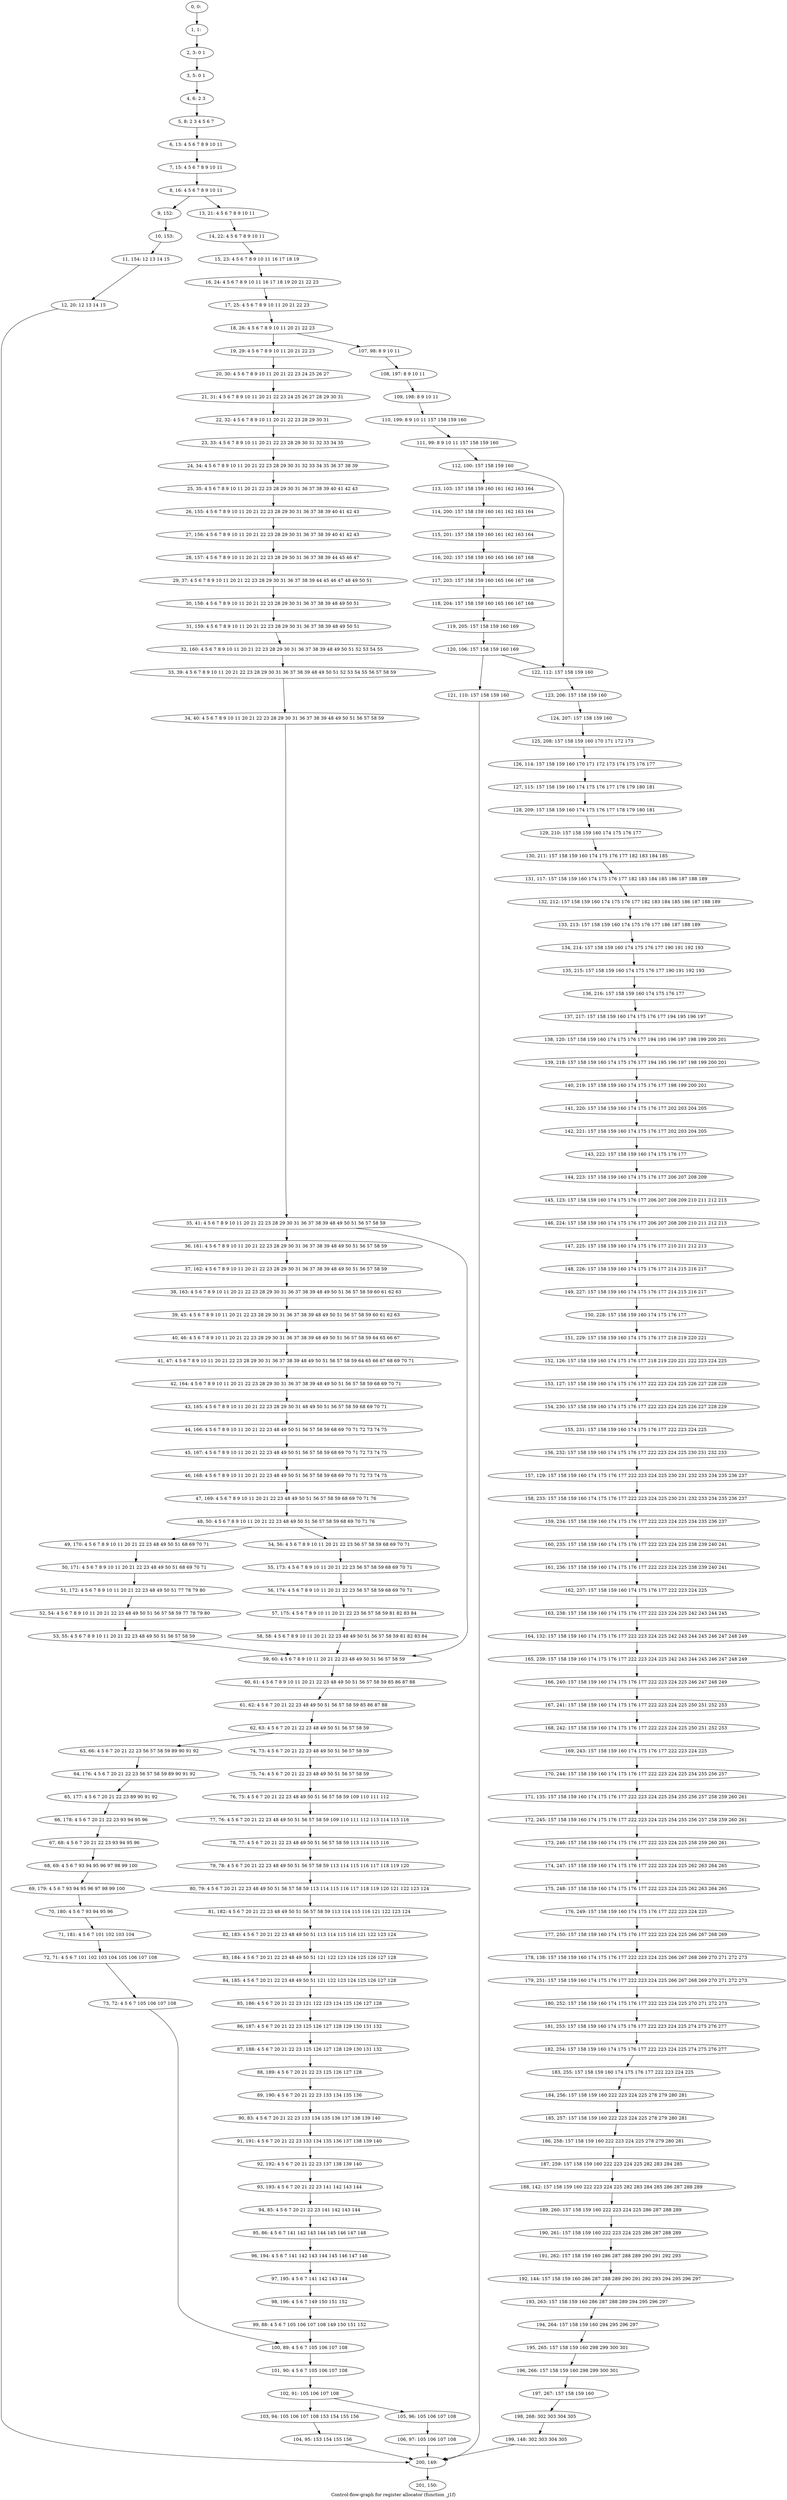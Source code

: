 digraph G {
graph [label="Control-flow-graph for register allocator (function _j1f)"]
0[label="0, 0: "];
1[label="1, 1: "];
2[label="2, 3: 0 1 "];
3[label="3, 5: 0 1 "];
4[label="4, 6: 2 3 "];
5[label="5, 8: 2 3 4 5 6 7 "];
6[label="6, 13: 4 5 6 7 8 9 10 11 "];
7[label="7, 15: 4 5 6 7 8 9 10 11 "];
8[label="8, 16: 4 5 6 7 8 9 10 11 "];
9[label="9, 152: "];
10[label="10, 153: "];
11[label="11, 154: 12 13 14 15 "];
12[label="12, 20: 12 13 14 15 "];
13[label="13, 21: 4 5 6 7 8 9 10 11 "];
14[label="14, 22: 4 5 6 7 8 9 10 11 "];
15[label="15, 23: 4 5 6 7 8 9 10 11 16 17 18 19 "];
16[label="16, 24: 4 5 6 7 8 9 10 11 16 17 18 19 20 21 22 23 "];
17[label="17, 25: 4 5 6 7 8 9 10 11 20 21 22 23 "];
18[label="18, 26: 4 5 6 7 8 9 10 11 20 21 22 23 "];
19[label="19, 29: 4 5 6 7 8 9 10 11 20 21 22 23 "];
20[label="20, 30: 4 5 6 7 8 9 10 11 20 21 22 23 24 25 26 27 "];
21[label="21, 31: 4 5 6 7 8 9 10 11 20 21 22 23 24 25 26 27 28 29 30 31 "];
22[label="22, 32: 4 5 6 7 8 9 10 11 20 21 22 23 28 29 30 31 "];
23[label="23, 33: 4 5 6 7 8 9 10 11 20 21 22 23 28 29 30 31 32 33 34 35 "];
24[label="24, 34: 4 5 6 7 8 9 10 11 20 21 22 23 28 29 30 31 32 33 34 35 36 37 38 39 "];
25[label="25, 35: 4 5 6 7 8 9 10 11 20 21 22 23 28 29 30 31 36 37 38 39 40 41 42 43 "];
26[label="26, 155: 4 5 6 7 8 9 10 11 20 21 22 23 28 29 30 31 36 37 38 39 40 41 42 43 "];
27[label="27, 156: 4 5 6 7 8 9 10 11 20 21 22 23 28 29 30 31 36 37 38 39 40 41 42 43 "];
28[label="28, 157: 4 5 6 7 8 9 10 11 20 21 22 23 28 29 30 31 36 37 38 39 44 45 46 47 "];
29[label="29, 37: 4 5 6 7 8 9 10 11 20 21 22 23 28 29 30 31 36 37 38 39 44 45 46 47 48 49 50 51 "];
30[label="30, 158: 4 5 6 7 8 9 10 11 20 21 22 23 28 29 30 31 36 37 38 39 48 49 50 51 "];
31[label="31, 159: 4 5 6 7 8 9 10 11 20 21 22 23 28 29 30 31 36 37 38 39 48 49 50 51 "];
32[label="32, 160: 4 5 6 7 8 9 10 11 20 21 22 23 28 29 30 31 36 37 38 39 48 49 50 51 52 53 54 55 "];
33[label="33, 39: 4 5 6 7 8 9 10 11 20 21 22 23 28 29 30 31 36 37 38 39 48 49 50 51 52 53 54 55 56 57 58 59 "];
34[label="34, 40: 4 5 6 7 8 9 10 11 20 21 22 23 28 29 30 31 36 37 38 39 48 49 50 51 56 57 58 59 "];
35[label="35, 41: 4 5 6 7 8 9 10 11 20 21 22 23 28 29 30 31 36 37 38 39 48 49 50 51 56 57 58 59 "];
36[label="36, 161: 4 5 6 7 8 9 10 11 20 21 22 23 28 29 30 31 36 37 38 39 48 49 50 51 56 57 58 59 "];
37[label="37, 162: 4 5 6 7 8 9 10 11 20 21 22 23 28 29 30 31 36 37 38 39 48 49 50 51 56 57 58 59 "];
38[label="38, 163: 4 5 6 7 8 9 10 11 20 21 22 23 28 29 30 31 36 37 38 39 48 49 50 51 56 57 58 59 60 61 62 63 "];
39[label="39, 45: 4 5 6 7 8 9 10 11 20 21 22 23 28 29 30 31 36 37 38 39 48 49 50 51 56 57 58 59 60 61 62 63 "];
40[label="40, 46: 4 5 6 7 8 9 10 11 20 21 22 23 28 29 30 31 36 37 38 39 48 49 50 51 56 57 58 59 64 65 66 67 "];
41[label="41, 47: 4 5 6 7 8 9 10 11 20 21 22 23 28 29 30 31 36 37 38 39 48 49 50 51 56 57 58 59 64 65 66 67 68 69 70 71 "];
42[label="42, 164: 4 5 6 7 8 9 10 11 20 21 22 23 28 29 30 31 36 37 38 39 48 49 50 51 56 57 58 59 68 69 70 71 "];
43[label="43, 165: 4 5 6 7 8 9 10 11 20 21 22 23 28 29 30 31 48 49 50 51 56 57 58 59 68 69 70 71 "];
44[label="44, 166: 4 5 6 7 8 9 10 11 20 21 22 23 48 49 50 51 56 57 58 59 68 69 70 71 72 73 74 75 "];
45[label="45, 167: 4 5 6 7 8 9 10 11 20 21 22 23 48 49 50 51 56 57 58 59 68 69 70 71 72 73 74 75 "];
46[label="46, 168: 4 5 6 7 8 9 10 11 20 21 22 23 48 49 50 51 56 57 58 59 68 69 70 71 72 73 74 75 "];
47[label="47, 169: 4 5 6 7 8 9 10 11 20 21 22 23 48 49 50 51 56 57 58 59 68 69 70 71 76 "];
48[label="48, 50: 4 5 6 7 8 9 10 11 20 21 22 23 48 49 50 51 56 57 58 59 68 69 70 71 76 "];
49[label="49, 170: 4 5 6 7 8 9 10 11 20 21 22 23 48 49 50 51 68 69 70 71 "];
50[label="50, 171: 4 5 6 7 8 9 10 11 20 21 22 23 48 49 50 51 68 69 70 71 "];
51[label="51, 172: 4 5 6 7 8 9 10 11 20 21 22 23 48 49 50 51 77 78 79 80 "];
52[label="52, 54: 4 5 6 7 8 9 10 11 20 21 22 23 48 49 50 51 56 57 58 59 77 78 79 80 "];
53[label="53, 55: 4 5 6 7 8 9 10 11 20 21 22 23 48 49 50 51 56 57 58 59 "];
54[label="54, 56: 4 5 6 7 8 9 10 11 20 21 22 23 56 57 58 59 68 69 70 71 "];
55[label="55, 173: 4 5 6 7 8 9 10 11 20 21 22 23 56 57 58 59 68 69 70 71 "];
56[label="56, 174: 4 5 6 7 8 9 10 11 20 21 22 23 56 57 58 59 68 69 70 71 "];
57[label="57, 175: 4 5 6 7 8 9 10 11 20 21 22 23 56 57 58 59 81 82 83 84 "];
58[label="58, 58: 4 5 6 7 8 9 10 11 20 21 22 23 48 49 50 51 56 57 58 59 81 82 83 84 "];
59[label="59, 60: 4 5 6 7 8 9 10 11 20 21 22 23 48 49 50 51 56 57 58 59 "];
60[label="60, 61: 4 5 6 7 8 9 10 11 20 21 22 23 48 49 50 51 56 57 58 59 85 86 87 88 "];
61[label="61, 62: 4 5 6 7 20 21 22 23 48 49 50 51 56 57 58 59 85 86 87 88 "];
62[label="62, 63: 4 5 6 7 20 21 22 23 48 49 50 51 56 57 58 59 "];
63[label="63, 66: 4 5 6 7 20 21 22 23 56 57 58 59 89 90 91 92 "];
64[label="64, 176: 4 5 6 7 20 21 22 23 56 57 58 59 89 90 91 92 "];
65[label="65, 177: 4 5 6 7 20 21 22 23 89 90 91 92 "];
66[label="66, 178: 4 5 6 7 20 21 22 23 93 94 95 96 "];
67[label="67, 68: 4 5 6 7 20 21 22 23 93 94 95 96 "];
68[label="68, 69: 4 5 6 7 93 94 95 96 97 98 99 100 "];
69[label="69, 179: 4 5 6 7 93 94 95 96 97 98 99 100 "];
70[label="70, 180: 4 5 6 7 93 94 95 96 "];
71[label="71, 181: 4 5 6 7 101 102 103 104 "];
72[label="72, 71: 4 5 6 7 101 102 103 104 105 106 107 108 "];
73[label="73, 72: 4 5 6 7 105 106 107 108 "];
74[label="74, 73: 4 5 6 7 20 21 22 23 48 49 50 51 56 57 58 59 "];
75[label="75, 74: 4 5 6 7 20 21 22 23 48 49 50 51 56 57 58 59 "];
76[label="76, 75: 4 5 6 7 20 21 22 23 48 49 50 51 56 57 58 59 109 110 111 112 "];
77[label="77, 76: 4 5 6 7 20 21 22 23 48 49 50 51 56 57 58 59 109 110 111 112 113 114 115 116 "];
78[label="78, 77: 4 5 6 7 20 21 22 23 48 49 50 51 56 57 58 59 113 114 115 116 "];
79[label="79, 78: 4 5 6 7 20 21 22 23 48 49 50 51 56 57 58 59 113 114 115 116 117 118 119 120 "];
80[label="80, 79: 4 5 6 7 20 21 22 23 48 49 50 51 56 57 58 59 113 114 115 116 117 118 119 120 121 122 123 124 "];
81[label="81, 182: 4 5 6 7 20 21 22 23 48 49 50 51 56 57 58 59 113 114 115 116 121 122 123 124 "];
82[label="82, 183: 4 5 6 7 20 21 22 23 48 49 50 51 113 114 115 116 121 122 123 124 "];
83[label="83, 184: 4 5 6 7 20 21 22 23 48 49 50 51 121 122 123 124 125 126 127 128 "];
84[label="84, 185: 4 5 6 7 20 21 22 23 48 49 50 51 121 122 123 124 125 126 127 128 "];
85[label="85, 186: 4 5 6 7 20 21 22 23 121 122 123 124 125 126 127 128 "];
86[label="86, 187: 4 5 6 7 20 21 22 23 125 126 127 128 129 130 131 132 "];
87[label="87, 188: 4 5 6 7 20 21 22 23 125 126 127 128 129 130 131 132 "];
88[label="88, 189: 4 5 6 7 20 21 22 23 125 126 127 128 "];
89[label="89, 190: 4 5 6 7 20 21 22 23 133 134 135 136 "];
90[label="90, 83: 4 5 6 7 20 21 22 23 133 134 135 136 137 138 139 140 "];
91[label="91, 191: 4 5 6 7 20 21 22 23 133 134 135 136 137 138 139 140 "];
92[label="92, 192: 4 5 6 7 20 21 22 23 137 138 139 140 "];
93[label="93, 193: 4 5 6 7 20 21 22 23 141 142 143 144 "];
94[label="94, 85: 4 5 6 7 20 21 22 23 141 142 143 144 "];
95[label="95, 86: 4 5 6 7 141 142 143 144 145 146 147 148 "];
96[label="96, 194: 4 5 6 7 141 142 143 144 145 146 147 148 "];
97[label="97, 195: 4 5 6 7 141 142 143 144 "];
98[label="98, 196: 4 5 6 7 149 150 151 152 "];
99[label="99, 88: 4 5 6 7 105 106 107 108 149 150 151 152 "];
100[label="100, 89: 4 5 6 7 105 106 107 108 "];
101[label="101, 90: 4 5 6 7 105 106 107 108 "];
102[label="102, 91: 105 106 107 108 "];
103[label="103, 94: 105 106 107 108 153 154 155 156 "];
104[label="104, 95: 153 154 155 156 "];
105[label="105, 96: 105 106 107 108 "];
106[label="106, 97: 105 106 107 108 "];
107[label="107, 98: 8 9 10 11 "];
108[label="108, 197: 8 9 10 11 "];
109[label="109, 198: 8 9 10 11 "];
110[label="110, 199: 8 9 10 11 157 158 159 160 "];
111[label="111, 99: 8 9 10 11 157 158 159 160 "];
112[label="112, 100: 157 158 159 160 "];
113[label="113, 103: 157 158 159 160 161 162 163 164 "];
114[label="114, 200: 157 158 159 160 161 162 163 164 "];
115[label="115, 201: 157 158 159 160 161 162 163 164 "];
116[label="116, 202: 157 158 159 160 165 166 167 168 "];
117[label="117, 203: 157 158 159 160 165 166 167 168 "];
118[label="118, 204: 157 158 159 160 165 166 167 168 "];
119[label="119, 205: 157 158 159 160 169 "];
120[label="120, 106: 157 158 159 160 169 "];
121[label="121, 110: 157 158 159 160 "];
122[label="122, 112: 157 158 159 160 "];
123[label="123, 206: 157 158 159 160 "];
124[label="124, 207: 157 158 159 160 "];
125[label="125, 208: 157 158 159 160 170 171 172 173 "];
126[label="126, 114: 157 158 159 160 170 171 172 173 174 175 176 177 "];
127[label="127, 115: 157 158 159 160 174 175 176 177 178 179 180 181 "];
128[label="128, 209: 157 158 159 160 174 175 176 177 178 179 180 181 "];
129[label="129, 210: 157 158 159 160 174 175 176 177 "];
130[label="130, 211: 157 158 159 160 174 175 176 177 182 183 184 185 "];
131[label="131, 117: 157 158 159 160 174 175 176 177 182 183 184 185 186 187 188 189 "];
132[label="132, 212: 157 158 159 160 174 175 176 177 182 183 184 185 186 187 188 189 "];
133[label="133, 213: 157 158 159 160 174 175 176 177 186 187 188 189 "];
134[label="134, 214: 157 158 159 160 174 175 176 177 190 191 192 193 "];
135[label="135, 215: 157 158 159 160 174 175 176 177 190 191 192 193 "];
136[label="136, 216: 157 158 159 160 174 175 176 177 "];
137[label="137, 217: 157 158 159 160 174 175 176 177 194 195 196 197 "];
138[label="138, 120: 157 158 159 160 174 175 176 177 194 195 196 197 198 199 200 201 "];
139[label="139, 218: 157 158 159 160 174 175 176 177 194 195 196 197 198 199 200 201 "];
140[label="140, 219: 157 158 159 160 174 175 176 177 198 199 200 201 "];
141[label="141, 220: 157 158 159 160 174 175 176 177 202 203 204 205 "];
142[label="142, 221: 157 158 159 160 174 175 176 177 202 203 204 205 "];
143[label="143, 222: 157 158 159 160 174 175 176 177 "];
144[label="144, 223: 157 158 159 160 174 175 176 177 206 207 208 209 "];
145[label="145, 123: 157 158 159 160 174 175 176 177 206 207 208 209 210 211 212 213 "];
146[label="146, 224: 157 158 159 160 174 175 176 177 206 207 208 209 210 211 212 213 "];
147[label="147, 225: 157 158 159 160 174 175 176 177 210 211 212 213 "];
148[label="148, 226: 157 158 159 160 174 175 176 177 214 215 216 217 "];
149[label="149, 227: 157 158 159 160 174 175 176 177 214 215 216 217 "];
150[label="150, 228: 157 158 159 160 174 175 176 177 "];
151[label="151, 229: 157 158 159 160 174 175 176 177 218 219 220 221 "];
152[label="152, 126: 157 158 159 160 174 175 176 177 218 219 220 221 222 223 224 225 "];
153[label="153, 127: 157 158 159 160 174 175 176 177 222 223 224 225 226 227 228 229 "];
154[label="154, 230: 157 158 159 160 174 175 176 177 222 223 224 225 226 227 228 229 "];
155[label="155, 231: 157 158 159 160 174 175 176 177 222 223 224 225 "];
156[label="156, 232: 157 158 159 160 174 175 176 177 222 223 224 225 230 231 232 233 "];
157[label="157, 129: 157 158 159 160 174 175 176 177 222 223 224 225 230 231 232 233 234 235 236 237 "];
158[label="158, 233: 157 158 159 160 174 175 176 177 222 223 224 225 230 231 232 233 234 235 236 237 "];
159[label="159, 234: 157 158 159 160 174 175 176 177 222 223 224 225 234 235 236 237 "];
160[label="160, 235: 157 158 159 160 174 175 176 177 222 223 224 225 238 239 240 241 "];
161[label="161, 236: 157 158 159 160 174 175 176 177 222 223 224 225 238 239 240 241 "];
162[label="162, 237: 157 158 159 160 174 175 176 177 222 223 224 225 "];
163[label="163, 238: 157 158 159 160 174 175 176 177 222 223 224 225 242 243 244 245 "];
164[label="164, 132: 157 158 159 160 174 175 176 177 222 223 224 225 242 243 244 245 246 247 248 249 "];
165[label="165, 239: 157 158 159 160 174 175 176 177 222 223 224 225 242 243 244 245 246 247 248 249 "];
166[label="166, 240: 157 158 159 160 174 175 176 177 222 223 224 225 246 247 248 249 "];
167[label="167, 241: 157 158 159 160 174 175 176 177 222 223 224 225 250 251 252 253 "];
168[label="168, 242: 157 158 159 160 174 175 176 177 222 223 224 225 250 251 252 253 "];
169[label="169, 243: 157 158 159 160 174 175 176 177 222 223 224 225 "];
170[label="170, 244: 157 158 159 160 174 175 176 177 222 223 224 225 254 255 256 257 "];
171[label="171, 135: 157 158 159 160 174 175 176 177 222 223 224 225 254 255 256 257 258 259 260 261 "];
172[label="172, 245: 157 158 159 160 174 175 176 177 222 223 224 225 254 255 256 257 258 259 260 261 "];
173[label="173, 246: 157 158 159 160 174 175 176 177 222 223 224 225 258 259 260 261 "];
174[label="174, 247: 157 158 159 160 174 175 176 177 222 223 224 225 262 263 264 265 "];
175[label="175, 248: 157 158 159 160 174 175 176 177 222 223 224 225 262 263 264 265 "];
176[label="176, 249: 157 158 159 160 174 175 176 177 222 223 224 225 "];
177[label="177, 250: 157 158 159 160 174 175 176 177 222 223 224 225 266 267 268 269 "];
178[label="178, 138: 157 158 159 160 174 175 176 177 222 223 224 225 266 267 268 269 270 271 272 273 "];
179[label="179, 251: 157 158 159 160 174 175 176 177 222 223 224 225 266 267 268 269 270 271 272 273 "];
180[label="180, 252: 157 158 159 160 174 175 176 177 222 223 224 225 270 271 272 273 "];
181[label="181, 253: 157 158 159 160 174 175 176 177 222 223 224 225 274 275 276 277 "];
182[label="182, 254: 157 158 159 160 174 175 176 177 222 223 224 225 274 275 276 277 "];
183[label="183, 255: 157 158 159 160 174 175 176 177 222 223 224 225 "];
184[label="184, 256: 157 158 159 160 222 223 224 225 278 279 280 281 "];
185[label="185, 257: 157 158 159 160 222 223 224 225 278 279 280 281 "];
186[label="186, 258: 157 158 159 160 222 223 224 225 278 279 280 281 "];
187[label="187, 259: 157 158 159 160 222 223 224 225 282 283 284 285 "];
188[label="188, 142: 157 158 159 160 222 223 224 225 282 283 284 285 286 287 288 289 "];
189[label="189, 260: 157 158 159 160 222 223 224 225 286 287 288 289 "];
190[label="190, 261: 157 158 159 160 222 223 224 225 286 287 288 289 "];
191[label="191, 262: 157 158 159 160 286 287 288 289 290 291 292 293 "];
192[label="192, 144: 157 158 159 160 286 287 288 289 290 291 292 293 294 295 296 297 "];
193[label="193, 263: 157 158 159 160 286 287 288 289 294 295 296 297 "];
194[label="194, 264: 157 158 159 160 294 295 296 297 "];
195[label="195, 265: 157 158 159 160 298 299 300 301 "];
196[label="196, 266: 157 158 159 160 298 299 300 301 "];
197[label="197, 267: 157 158 159 160 "];
198[label="198, 268: 302 303 304 305 "];
199[label="199, 148: 302 303 304 305 "];
200[label="200, 149: "];
201[label="201, 150: "];
0->1 ;
1->2 ;
2->3 ;
3->4 ;
4->5 ;
5->6 ;
6->7 ;
7->8 ;
8->9 ;
8->13 ;
9->10 ;
10->11 ;
11->12 ;
12->200 ;
13->14 ;
14->15 ;
15->16 ;
16->17 ;
17->18 ;
18->19 ;
18->107 ;
19->20 ;
20->21 ;
21->22 ;
22->23 ;
23->24 ;
24->25 ;
25->26 ;
26->27 ;
27->28 ;
28->29 ;
29->30 ;
30->31 ;
31->32 ;
32->33 ;
33->34 ;
34->35 ;
35->36 ;
35->59 ;
36->37 ;
37->38 ;
38->39 ;
39->40 ;
40->41 ;
41->42 ;
42->43 ;
43->44 ;
44->45 ;
45->46 ;
46->47 ;
47->48 ;
48->49 ;
48->54 ;
49->50 ;
50->51 ;
51->52 ;
52->53 ;
53->59 ;
54->55 ;
55->56 ;
56->57 ;
57->58 ;
58->59 ;
59->60 ;
60->61 ;
61->62 ;
62->63 ;
62->74 ;
63->64 ;
64->65 ;
65->66 ;
66->67 ;
67->68 ;
68->69 ;
69->70 ;
70->71 ;
71->72 ;
72->73 ;
73->100 ;
74->75 ;
75->76 ;
76->77 ;
77->78 ;
78->79 ;
79->80 ;
80->81 ;
81->82 ;
82->83 ;
83->84 ;
84->85 ;
85->86 ;
86->87 ;
87->88 ;
88->89 ;
89->90 ;
90->91 ;
91->92 ;
92->93 ;
93->94 ;
94->95 ;
95->96 ;
96->97 ;
97->98 ;
98->99 ;
99->100 ;
100->101 ;
101->102 ;
102->103 ;
102->105 ;
103->104 ;
104->200 ;
105->106 ;
106->200 ;
107->108 ;
108->109 ;
109->110 ;
110->111 ;
111->112 ;
112->113 ;
112->122 ;
113->114 ;
114->115 ;
115->116 ;
116->117 ;
117->118 ;
118->119 ;
119->120 ;
120->121 ;
120->122 ;
121->200 ;
122->123 ;
123->124 ;
124->125 ;
125->126 ;
126->127 ;
127->128 ;
128->129 ;
129->130 ;
130->131 ;
131->132 ;
132->133 ;
133->134 ;
134->135 ;
135->136 ;
136->137 ;
137->138 ;
138->139 ;
139->140 ;
140->141 ;
141->142 ;
142->143 ;
143->144 ;
144->145 ;
145->146 ;
146->147 ;
147->148 ;
148->149 ;
149->150 ;
150->151 ;
151->152 ;
152->153 ;
153->154 ;
154->155 ;
155->156 ;
156->157 ;
157->158 ;
158->159 ;
159->160 ;
160->161 ;
161->162 ;
162->163 ;
163->164 ;
164->165 ;
165->166 ;
166->167 ;
167->168 ;
168->169 ;
169->170 ;
170->171 ;
171->172 ;
172->173 ;
173->174 ;
174->175 ;
175->176 ;
176->177 ;
177->178 ;
178->179 ;
179->180 ;
180->181 ;
181->182 ;
182->183 ;
183->184 ;
184->185 ;
185->186 ;
186->187 ;
187->188 ;
188->189 ;
189->190 ;
190->191 ;
191->192 ;
192->193 ;
193->194 ;
194->195 ;
195->196 ;
196->197 ;
197->198 ;
198->199 ;
199->200 ;
200->201 ;
}
